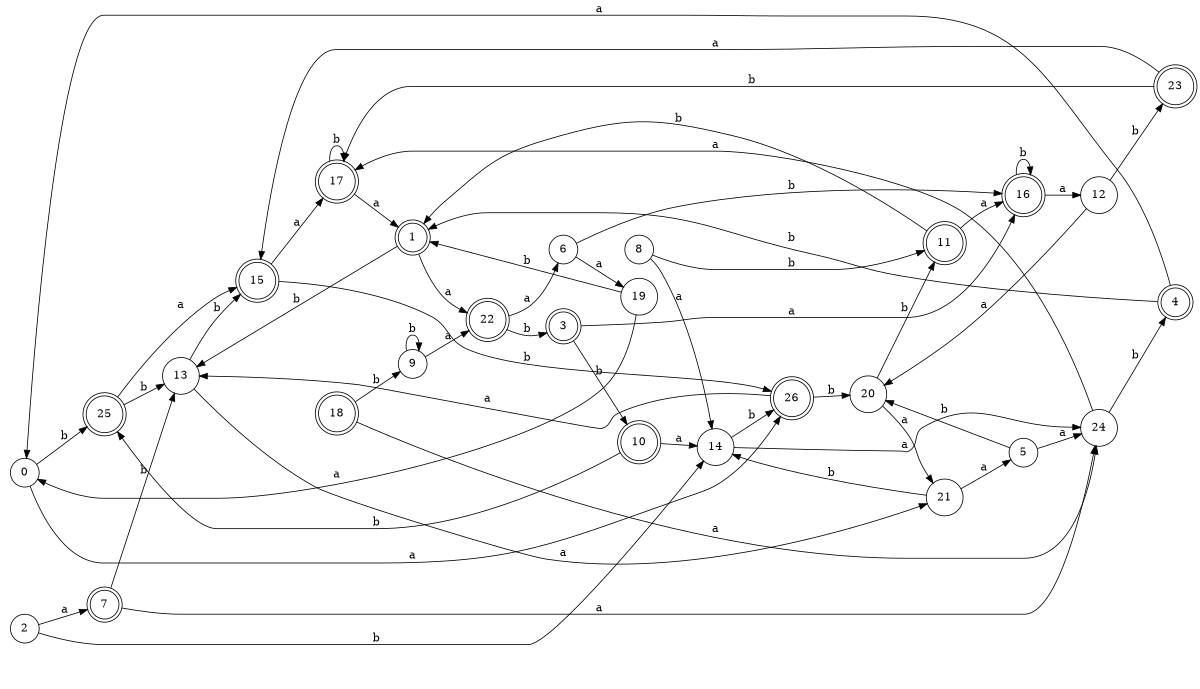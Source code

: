 digraph n22_5 {
__start0 [label="" shape="none"];

rankdir=LR;
size="8,5";

s0 [style="filled", color="black", fillcolor="white" shape="circle", label="0"];
s1 [style="rounded,filled", color="black", fillcolor="white" shape="doublecircle", label="1"];
s2 [style="filled", color="black", fillcolor="white" shape="circle", label="2"];
s3 [style="rounded,filled", color="black", fillcolor="white" shape="doublecircle", label="3"];
s4 [style="rounded,filled", color="black", fillcolor="white" shape="doublecircle", label="4"];
s5 [style="filled", color="black", fillcolor="white" shape="circle", label="5"];
s6 [style="filled", color="black", fillcolor="white" shape="circle", label="6"];
s7 [style="rounded,filled", color="black", fillcolor="white" shape="doublecircle", label="7"];
s8 [style="filled", color="black", fillcolor="white" shape="circle", label="8"];
s9 [style="filled", color="black", fillcolor="white" shape="circle", label="9"];
s10 [style="rounded,filled", color="black", fillcolor="white" shape="doublecircle", label="10"];
s11 [style="rounded,filled", color="black", fillcolor="white" shape="doublecircle", label="11"];
s12 [style="filled", color="black", fillcolor="white" shape="circle", label="12"];
s13 [style="filled", color="black", fillcolor="white" shape="circle", label="13"];
s14 [style="filled", color="black", fillcolor="white" shape="circle", label="14"];
s15 [style="rounded,filled", color="black", fillcolor="white" shape="doublecircle", label="15"];
s16 [style="rounded,filled", color="black", fillcolor="white" shape="doublecircle", label="16"];
s17 [style="rounded,filled", color="black", fillcolor="white" shape="doublecircle", label="17"];
s18 [style="rounded,filled", color="black", fillcolor="white" shape="doublecircle", label="18"];
s19 [style="filled", color="black", fillcolor="white" shape="circle", label="19"];
s20 [style="filled", color="black", fillcolor="white" shape="circle", label="20"];
s21 [style="filled", color="black", fillcolor="white" shape="circle", label="21"];
s22 [style="rounded,filled", color="black", fillcolor="white" shape="doublecircle", label="22"];
s23 [style="rounded,filled", color="black", fillcolor="white" shape="doublecircle", label="23"];
s24 [style="filled", color="black", fillcolor="white" shape="circle", label="24"];
s25 [style="rounded,filled", color="black", fillcolor="white" shape="doublecircle", label="25"];
s26 [style="rounded,filled", color="black", fillcolor="white" shape="doublecircle", label="26"];
s0 -> s26 [label="a"];
s0 -> s25 [label="b"];
s1 -> s22 [label="a"];
s1 -> s13 [label="b"];
s2 -> s7 [label="a"];
s2 -> s14 [label="b"];
s3 -> s16 [label="a"];
s3 -> s10 [label="b"];
s4 -> s0 [label="a"];
s4 -> s1 [label="b"];
s5 -> s24 [label="a"];
s5 -> s20 [label="b"];
s6 -> s19 [label="a"];
s6 -> s16 [label="b"];
s7 -> s24 [label="a"];
s7 -> s13 [label="b"];
s8 -> s14 [label="a"];
s8 -> s11 [label="b"];
s9 -> s22 [label="a"];
s9 -> s9 [label="b"];
s10 -> s14 [label="a"];
s10 -> s25 [label="b"];
s11 -> s16 [label="a"];
s11 -> s1 [label="b"];
s12 -> s20 [label="a"];
s12 -> s23 [label="b"];
s13 -> s21 [label="a"];
s13 -> s15 [label="b"];
s14 -> s24 [label="a"];
s14 -> s26 [label="b"];
s15 -> s17 [label="a"];
s15 -> s26 [label="b"];
s16 -> s12 [label="a"];
s16 -> s16 [label="b"];
s17 -> s1 [label="a"];
s17 -> s17 [label="b"];
s18 -> s24 [label="a"];
s18 -> s9 [label="b"];
s19 -> s0 [label="a"];
s19 -> s1 [label="b"];
s20 -> s21 [label="a"];
s20 -> s11 [label="b"];
s21 -> s5 [label="a"];
s21 -> s14 [label="b"];
s22 -> s6 [label="a"];
s22 -> s3 [label="b"];
s23 -> s15 [label="a"];
s23 -> s17 [label="b"];
s24 -> s17 [label="a"];
s24 -> s4 [label="b"];
s25 -> s15 [label="a"];
s25 -> s13 [label="b"];
s26 -> s13 [label="a"];
s26 -> s20 [label="b"];

}